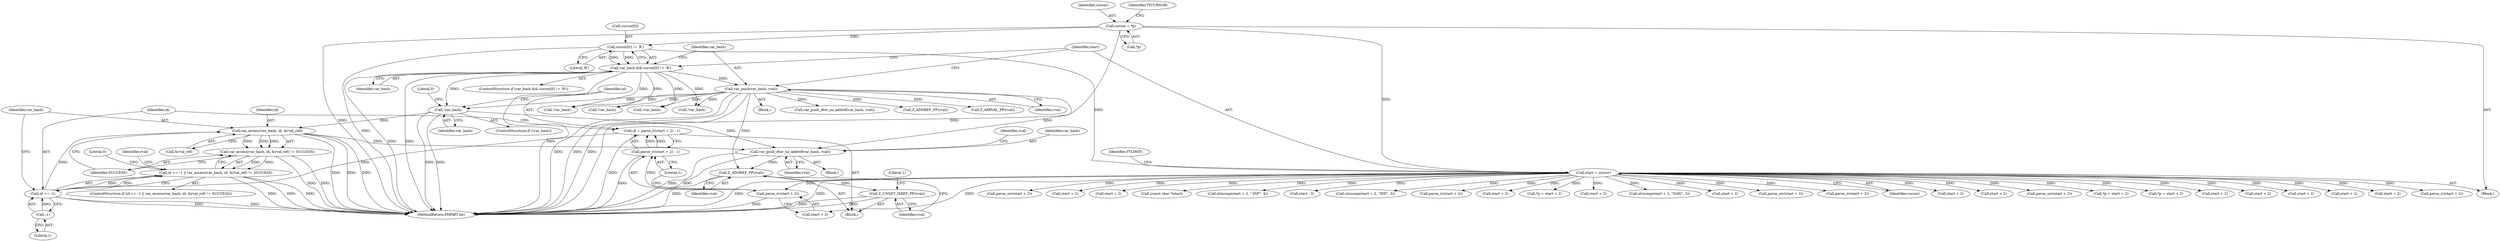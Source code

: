 digraph "0_php-src_6a7cc8ff85827fa9ac715b3a83c2d9147f33cd43?w=1_2@pointer" {
"1002229" [label="(Call,var_access(var_hash, id, &rval_ref))"];
"1002210" [label="(Call,!var_hash)"];
"1000131" [label="(Call,var_hash && cursor[0] != 'R')"];
"1000133" [label="(Call,cursor[0] != 'R')"];
"1000119" [label="(Call,cursor = *p)"];
"1000139" [label="(Call,var_push(var_hash, rval))"];
"1002224" [label="(Call,id == -1)"];
"1002214" [label="(Call,id = parse_iv(start + 2) - 1)"];
"1002216" [label="(Call,parse_iv(start + 2) - 1)"];
"1002217" [label="(Call,parse_iv(start + 2))"];
"1000142" [label="(Call,start = cursor)"];
"1002226" [label="(Call,-1)"];
"1002228" [label="(Call,var_access(var_hash, id, &rval_ref) != SUCCESS)"];
"1002223" [label="(Call,id == -1 || var_access(var_hash, id, &rval_ref) != SUCCESS)"];
"1002252" [label="(Call,var_push_dtor_no_addref(var_hash, rval))"];
"1002260" [label="(Call,Z_ADDREF_PP(rval))"];
"1002262" [label="(Call,Z_UNSET_ISREF_PP(rval))"];
"1000120" [label="(Identifier,cursor)"];
"1001264" [label="(Call,start + 2)"];
"1000490" [label="(Call,parse_uiv(start + 2))"];
"1002101" [label="(Call,parse_iv(start + 2))"];
"1000141" [label="(Identifier,rval)"];
"1002262" [label="(Call,Z_UNSET_ISREF_PP(rval))"];
"1002102" [label="(Call,start + 2)"];
"1000491" [label="(Call,start + 2)"];
"1002251" [label="(Block,)"];
"1002254" [label="(Identifier,rval)"];
"1000139" [label="(Call,var_push(var_hash, rval))"];
"1001263" [label="(Call,parse_uiv(start + 2))"];
"1002218" [label="(Call,start + 2)"];
"1002224" [label="(Call,id == -1)"];
"1002211" [label="(Identifier,var_hash)"];
"1002241" [label="(Identifier,rval)"];
"1000138" [label="(Block,)"];
"1001277" [label="(Call,*p = start + 2)"];
"1002257" [label="(Identifier,rval)"];
"1002230" [label="(Identifier,var_hash)"];
"1000140" [label="(Identifier,var_hash)"];
"1000508" [label="(Call,*p = start + 2)"];
"1000137" [label="(Literal,'R')"];
"1002214" [label="(Call,id = parse_iv(start + 2) - 1)"];
"1002228" [label="(Call,var_access(var_hash, id, &rval_ref) != SUCCESS)"];
"1002387" [label="(Call,var_push_dtor_no_addref(var_hash, rval))"];
"1002395" [label="(Call,Z_ADDREF_PP(rval))"];
"1002203" [label="(Block,)"];
"1002263" [label="(Identifier,rval)"];
"1002209" [label="(ControlStructure,if (!var_hash))"];
"1000143" [label="(Identifier,start)"];
"1001872" [label="(Call,start + 2)"];
"1002234" [label="(Identifier,SUCCESS)"];
"1002361" [label="(Call,start + 2)"];
"1002227" [label="(Literal,1)"];
"1002353" [label="(Call,!var_hash)"];
"1000511" [label="(Call,start + 2)"];
"1001280" [label="(Call,start + 2)"];
"1000470" [label="(Call,!var_hash)"];
"1000134" [label="(Call,cursor[0])"];
"1002217" [label="(Call,parse_iv(start + 2))"];
"1001108" [label="(Call,start + 2)"];
"1000995" [label="(Call,Z_ARRVAL_PP(rval))"];
"1002360" [label="(Call,parse_iv(start + 2))"];
"1000144" [label="(Identifier,cursor)"];
"1001091" [label="(Call,parse_uiv(start + 2))"];
"1000965" [label="(Call,start + 2)"];
"1000151" [label="(Identifier,YYLIMIT)"];
"1002253" [label="(Identifier,var_hash)"];
"1002223" [label="(Call,id == -1 || var_access(var_hash, id, &rval_ref) != SUCCESS)"];
"1002225" [label="(Identifier,id)"];
"1001858" [label="(Call,start + 2)"];
"1002229" [label="(Call,var_access(var_hash, id, &rval_ref))"];
"1002232" [label="(Call,&rval_ref)"];
"1002221" [label="(Literal,1)"];
"1002260" [label="(Call,Z_ADDREF_PP(rval))"];
"1002261" [label="(Identifier,rval)"];
"1002252" [label="(Call,var_push_dtor_no_addref(var_hash, rval))"];
"1002215" [label="(Identifier,id)"];
"1000131" [label="(Call,var_hash && cursor[0] != 'R')"];
"1000132" [label="(Identifier,var_hash)"];
"1002222" [label="(ControlStructure,if (id == -1 || var_access(var_hash, id, &rval_ref) != SUCCESS))"];
"1001631" [label="(Call,(const char *)start)"];
"1002226" [label="(Call,-1)"];
"1000142" [label="(Call,start = cursor)"];
"1001871" [label="(Call,strncmp(start + 2, \"-INF\", 4))"];
"1002265" [label="(Literal,1)"];
"1000130" [label="(ControlStructure,if (var_hash && cursor[0] != 'R'))"];
"1001983" [label="(Call,start - 3)"];
"1001857" [label="(Call,strncmp(start + 2, \"INF\", 3))"];
"1000121" [label="(Call,*p)"];
"1002216" [label="(Call,parse_iv(start + 2) - 1)"];
"1002213" [label="(Literal,0)"];
"1000119" [label="(Call,cursor = *p)"];
"1000964" [label="(Call,parse_iv(start + 2))"];
"1000125" [label="(Identifier,YYCURSOR)"];
"1000973" [label="(Call,!var_hash)"];
"1001092" [label="(Call,start + 2)"];
"1001105" [label="(Call,*p = start + 2)"];
"1000867" [label="(Call,!var_hash)"];
"1000133" [label="(Call,cursor[0] != 'R')"];
"1001844" [label="(Call,start + 2)"];
"1002210" [label="(Call,!var_hash)"];
"1002237" [label="(Literal,0)"];
"1001843" [label="(Call,strncmp(start + 2, \"NAN\", 3))"];
"1002231" [label="(Identifier,id)"];
"1002403" [label="(MethodReturn,PHPAPI int)"];
"1000110" [label="(Block,)"];
"1002229" -> "1002228"  [label="AST: "];
"1002229" -> "1002232"  [label="CFG: "];
"1002230" -> "1002229"  [label="AST: "];
"1002231" -> "1002229"  [label="AST: "];
"1002232" -> "1002229"  [label="AST: "];
"1002234" -> "1002229"  [label="CFG: "];
"1002229" -> "1002403"  [label="DDG: "];
"1002229" -> "1002403"  [label="DDG: "];
"1002229" -> "1002403"  [label="DDG: "];
"1002229" -> "1002228"  [label="DDG: "];
"1002229" -> "1002228"  [label="DDG: "];
"1002229" -> "1002228"  [label="DDG: "];
"1002210" -> "1002229"  [label="DDG: "];
"1002224" -> "1002229"  [label="DDG: "];
"1002229" -> "1002252"  [label="DDG: "];
"1002210" -> "1002209"  [label="AST: "];
"1002210" -> "1002211"  [label="CFG: "];
"1002211" -> "1002210"  [label="AST: "];
"1002213" -> "1002210"  [label="CFG: "];
"1002215" -> "1002210"  [label="CFG: "];
"1002210" -> "1002403"  [label="DDG: "];
"1002210" -> "1002403"  [label="DDG: "];
"1000131" -> "1002210"  [label="DDG: "];
"1000139" -> "1002210"  [label="DDG: "];
"1002210" -> "1002252"  [label="DDG: "];
"1000131" -> "1000130"  [label="AST: "];
"1000131" -> "1000132"  [label="CFG: "];
"1000131" -> "1000133"  [label="CFG: "];
"1000132" -> "1000131"  [label="AST: "];
"1000133" -> "1000131"  [label="AST: "];
"1000140" -> "1000131"  [label="CFG: "];
"1000143" -> "1000131"  [label="CFG: "];
"1000131" -> "1002403"  [label="DDG: "];
"1000131" -> "1002403"  [label="DDG: "];
"1000131" -> "1002403"  [label="DDG: "];
"1000133" -> "1000131"  [label="DDG: "];
"1000133" -> "1000131"  [label="DDG: "];
"1000131" -> "1000139"  [label="DDG: "];
"1000131" -> "1000470"  [label="DDG: "];
"1000131" -> "1000867"  [label="DDG: "];
"1000131" -> "1000973"  [label="DDG: "];
"1000131" -> "1002353"  [label="DDG: "];
"1000133" -> "1000137"  [label="CFG: "];
"1000134" -> "1000133"  [label="AST: "];
"1000137" -> "1000133"  [label="AST: "];
"1000133" -> "1002403"  [label="DDG: "];
"1000119" -> "1000133"  [label="DDG: "];
"1000133" -> "1000142"  [label="DDG: "];
"1000119" -> "1000110"  [label="AST: "];
"1000119" -> "1000121"  [label="CFG: "];
"1000120" -> "1000119"  [label="AST: "];
"1000121" -> "1000119"  [label="AST: "];
"1000125" -> "1000119"  [label="CFG: "];
"1000119" -> "1002403"  [label="DDG: "];
"1000119" -> "1002403"  [label="DDG: "];
"1000119" -> "1000142"  [label="DDG: "];
"1000139" -> "1000138"  [label="AST: "];
"1000139" -> "1000141"  [label="CFG: "];
"1000140" -> "1000139"  [label="AST: "];
"1000141" -> "1000139"  [label="AST: "];
"1000143" -> "1000139"  [label="CFG: "];
"1000139" -> "1002403"  [label="DDG: "];
"1000139" -> "1002403"  [label="DDG: "];
"1000139" -> "1002403"  [label="DDG: "];
"1000139" -> "1000470"  [label="DDG: "];
"1000139" -> "1000867"  [label="DDG: "];
"1000139" -> "1000973"  [label="DDG: "];
"1000139" -> "1000995"  [label="DDG: "];
"1000139" -> "1002252"  [label="DDG: "];
"1000139" -> "1002260"  [label="DDG: "];
"1000139" -> "1002353"  [label="DDG: "];
"1000139" -> "1002387"  [label="DDG: "];
"1000139" -> "1002395"  [label="DDG: "];
"1002224" -> "1002223"  [label="AST: "];
"1002224" -> "1002226"  [label="CFG: "];
"1002225" -> "1002224"  [label="AST: "];
"1002226" -> "1002224"  [label="AST: "];
"1002230" -> "1002224"  [label="CFG: "];
"1002223" -> "1002224"  [label="CFG: "];
"1002224" -> "1002403"  [label="DDG: "];
"1002224" -> "1002403"  [label="DDG: "];
"1002224" -> "1002223"  [label="DDG: "];
"1002224" -> "1002223"  [label="DDG: "];
"1002214" -> "1002224"  [label="DDG: "];
"1002226" -> "1002224"  [label="DDG: "];
"1002214" -> "1002203"  [label="AST: "];
"1002214" -> "1002216"  [label="CFG: "];
"1002215" -> "1002214"  [label="AST: "];
"1002216" -> "1002214"  [label="AST: "];
"1002225" -> "1002214"  [label="CFG: "];
"1002214" -> "1002403"  [label="DDG: "];
"1002216" -> "1002214"  [label="DDG: "];
"1002216" -> "1002214"  [label="DDG: "];
"1002216" -> "1002221"  [label="CFG: "];
"1002217" -> "1002216"  [label="AST: "];
"1002221" -> "1002216"  [label="AST: "];
"1002216" -> "1002403"  [label="DDG: "];
"1002217" -> "1002216"  [label="DDG: "];
"1002217" -> "1002218"  [label="CFG: "];
"1002218" -> "1002217"  [label="AST: "];
"1002221" -> "1002217"  [label="CFG: "];
"1002217" -> "1002403"  [label="DDG: "];
"1000142" -> "1002217"  [label="DDG: "];
"1000142" -> "1000110"  [label="AST: "];
"1000142" -> "1000144"  [label="CFG: "];
"1000143" -> "1000142"  [label="AST: "];
"1000144" -> "1000142"  [label="AST: "];
"1000151" -> "1000142"  [label="CFG: "];
"1000142" -> "1002403"  [label="DDG: "];
"1000142" -> "1002403"  [label="DDG: "];
"1000142" -> "1000490"  [label="DDG: "];
"1000142" -> "1000491"  [label="DDG: "];
"1000142" -> "1000508"  [label="DDG: "];
"1000142" -> "1000511"  [label="DDG: "];
"1000142" -> "1000964"  [label="DDG: "];
"1000142" -> "1000965"  [label="DDG: "];
"1000142" -> "1001091"  [label="DDG: "];
"1000142" -> "1001092"  [label="DDG: "];
"1000142" -> "1001105"  [label="DDG: "];
"1000142" -> "1001108"  [label="DDG: "];
"1000142" -> "1001263"  [label="DDG: "];
"1000142" -> "1001264"  [label="DDG: "];
"1000142" -> "1001277"  [label="DDG: "];
"1000142" -> "1001280"  [label="DDG: "];
"1000142" -> "1001631"  [label="DDG: "];
"1000142" -> "1001843"  [label="DDG: "];
"1000142" -> "1001844"  [label="DDG: "];
"1000142" -> "1001857"  [label="DDG: "];
"1000142" -> "1001858"  [label="DDG: "];
"1000142" -> "1001871"  [label="DDG: "];
"1000142" -> "1001872"  [label="DDG: "];
"1000142" -> "1001983"  [label="DDG: "];
"1000142" -> "1002101"  [label="DDG: "];
"1000142" -> "1002102"  [label="DDG: "];
"1000142" -> "1002218"  [label="DDG: "];
"1000142" -> "1002360"  [label="DDG: "];
"1000142" -> "1002361"  [label="DDG: "];
"1002226" -> "1002227"  [label="CFG: "];
"1002227" -> "1002226"  [label="AST: "];
"1002228" -> "1002223"  [label="AST: "];
"1002228" -> "1002234"  [label="CFG: "];
"1002234" -> "1002228"  [label="AST: "];
"1002223" -> "1002228"  [label="CFG: "];
"1002228" -> "1002403"  [label="DDG: "];
"1002228" -> "1002403"  [label="DDG: "];
"1002228" -> "1002223"  [label="DDG: "];
"1002228" -> "1002223"  [label="DDG: "];
"1002223" -> "1002222"  [label="AST: "];
"1002237" -> "1002223"  [label="CFG: "];
"1002241" -> "1002223"  [label="CFG: "];
"1002223" -> "1002403"  [label="DDG: "];
"1002223" -> "1002403"  [label="DDG: "];
"1002223" -> "1002403"  [label="DDG: "];
"1002252" -> "1002251"  [label="AST: "];
"1002252" -> "1002254"  [label="CFG: "];
"1002253" -> "1002252"  [label="AST: "];
"1002254" -> "1002252"  [label="AST: "];
"1002257" -> "1002252"  [label="CFG: "];
"1002252" -> "1002403"  [label="DDG: "];
"1002252" -> "1002403"  [label="DDG: "];
"1002252" -> "1002260"  [label="DDG: "];
"1002260" -> "1002203"  [label="AST: "];
"1002260" -> "1002261"  [label="CFG: "];
"1002261" -> "1002260"  [label="AST: "];
"1002263" -> "1002260"  [label="CFG: "];
"1002260" -> "1002403"  [label="DDG: "];
"1002260" -> "1002262"  [label="DDG: "];
"1002262" -> "1002203"  [label="AST: "];
"1002262" -> "1002263"  [label="CFG: "];
"1002263" -> "1002262"  [label="AST: "];
"1002265" -> "1002262"  [label="CFG: "];
"1002262" -> "1002403"  [label="DDG: "];
"1002262" -> "1002403"  [label="DDG: "];
}
